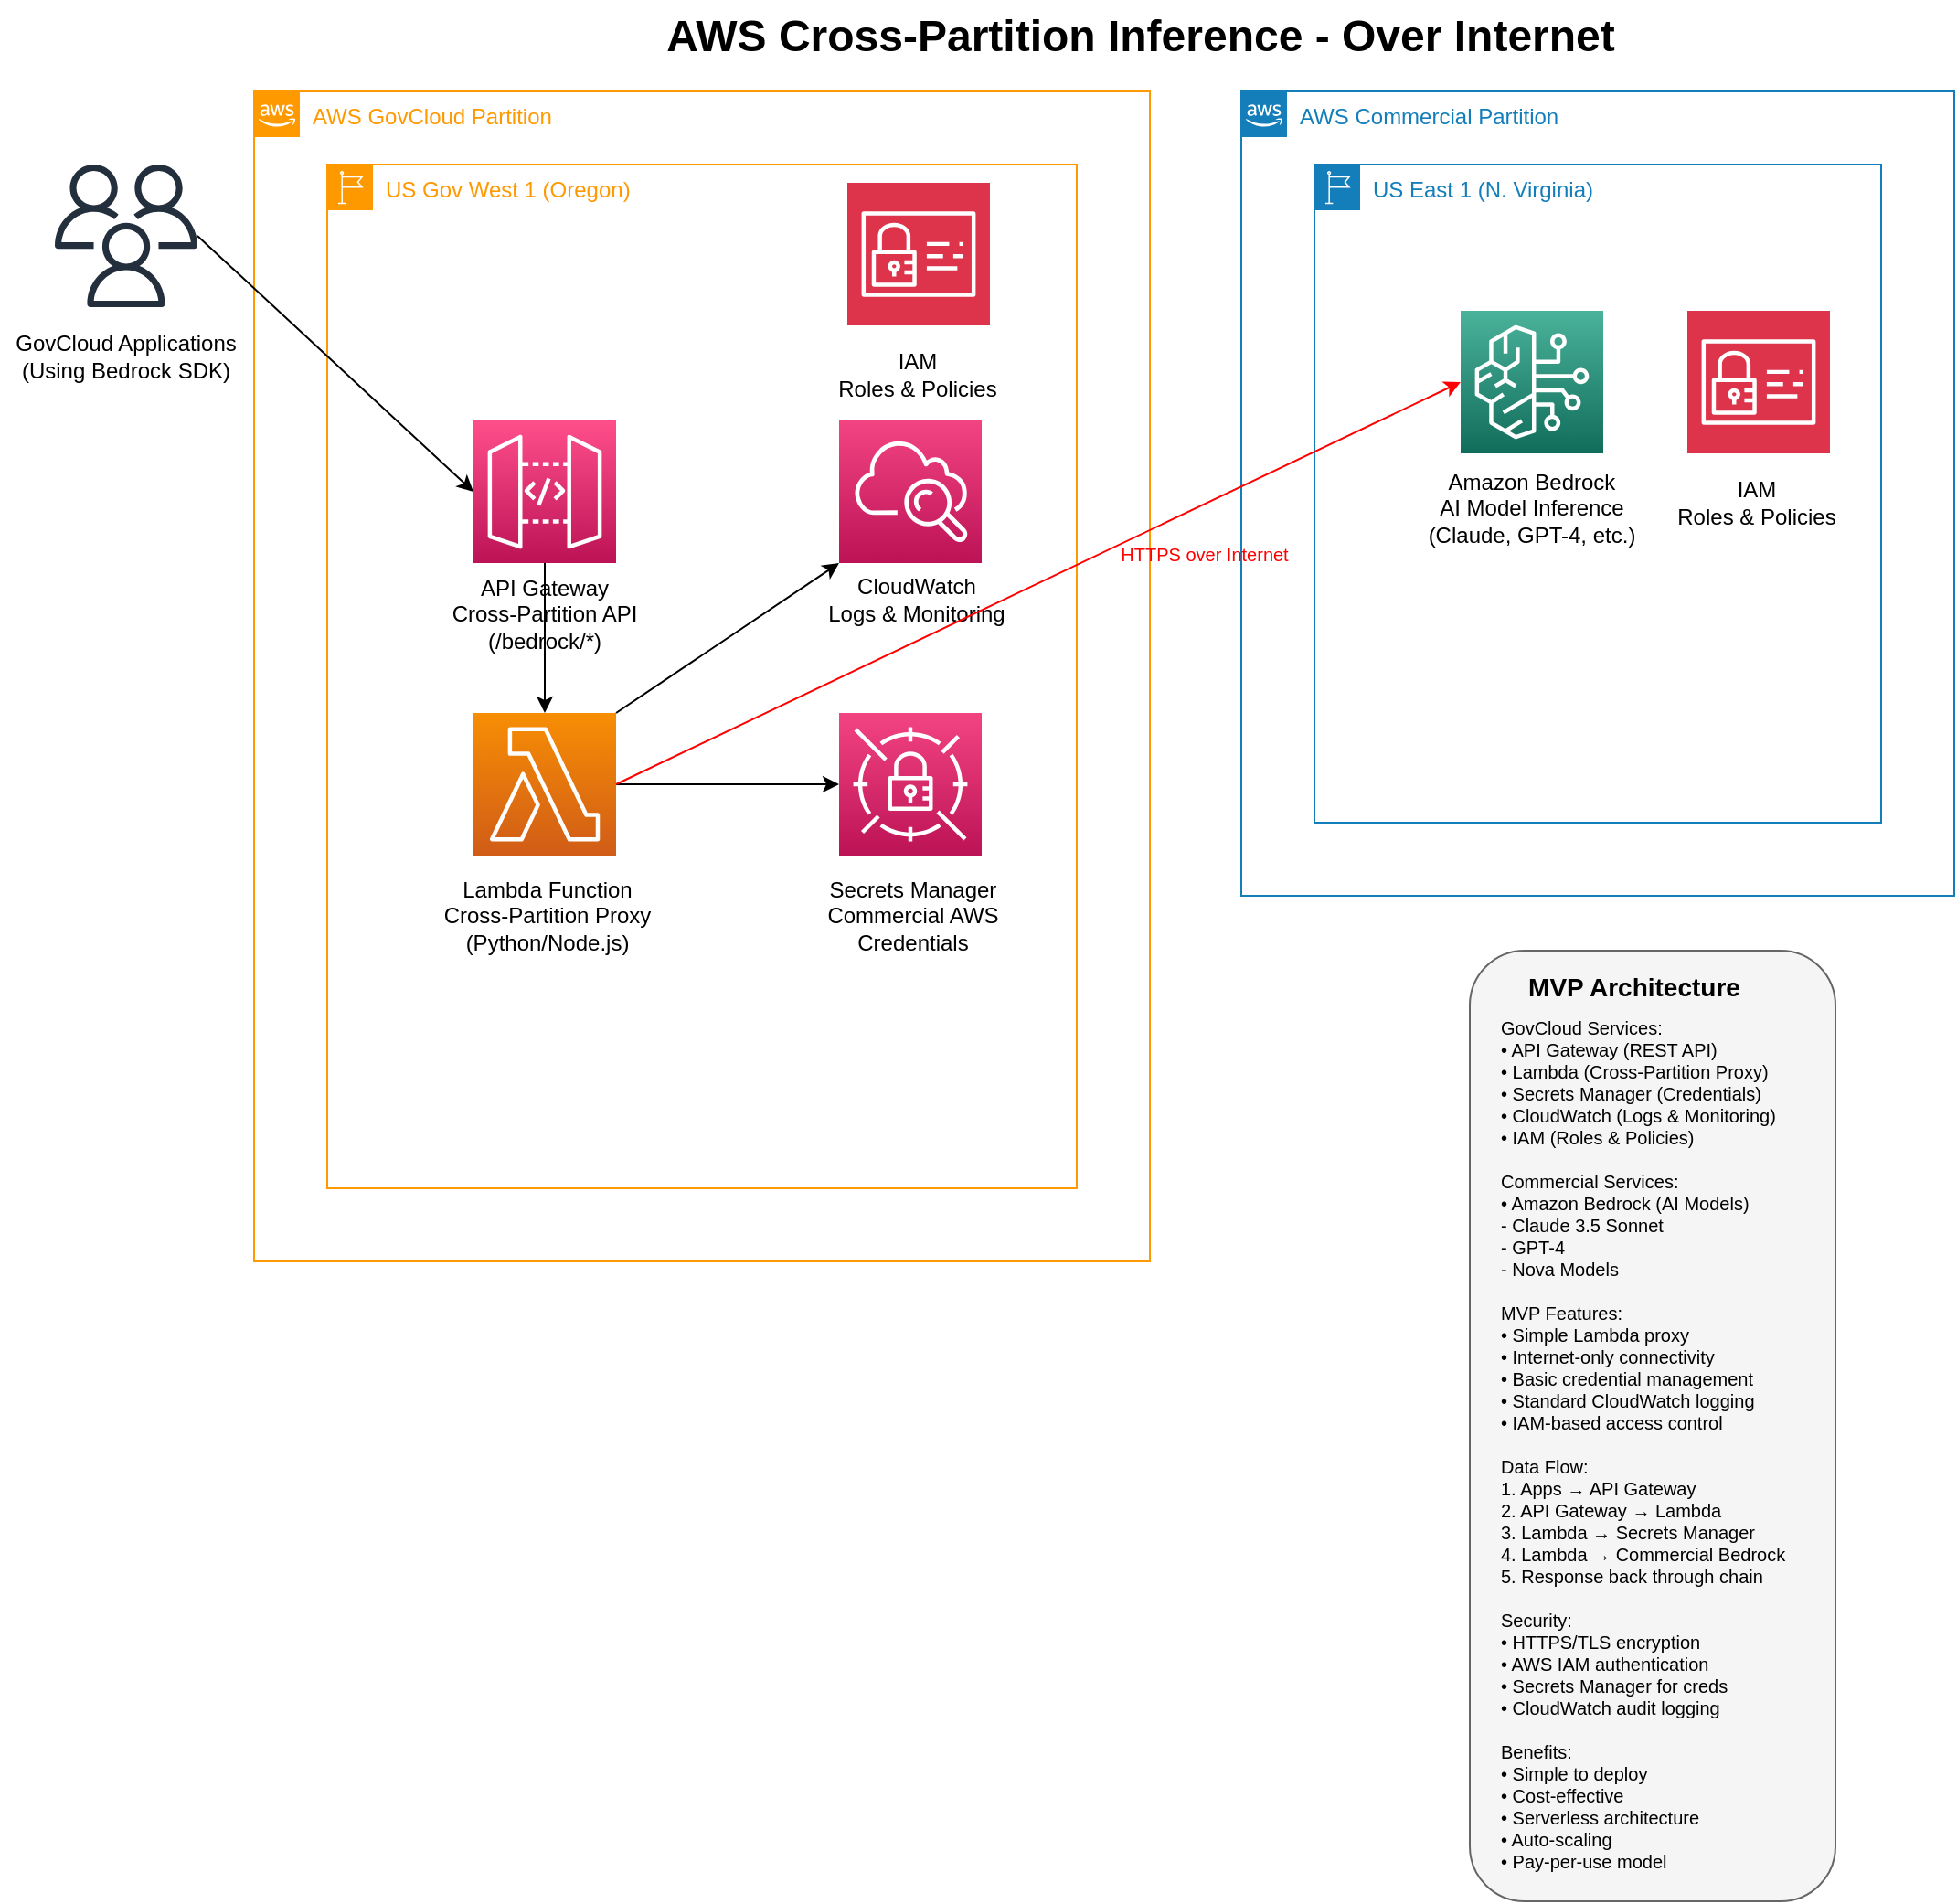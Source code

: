 <mxfile version="28.1.0">
  <diagram name="Cross-Partition Inference MVP" id="cross-partition-inference-mvp">
    <mxGraphModel dx="1154" dy="776" grid="1" gridSize="10" guides="1" tooltips="1" connect="1" arrows="1" fold="1" page="1" pageScale="1" pageWidth="1400" pageHeight="1000" math="0" shadow="0">
      <root>
        <mxCell id="0" />
        <mxCell id="1" parent="0" />
        <mxCell id="title" value="AWS Cross-Partition Inference - Over Internet" style="text;html=1;strokeColor=none;fillColor=none;align=center;verticalAlign=middle;whiteSpace=wrap;rounded=0;fontSize=24;fontStyle=1;" parent="1" vertex="1">
          <mxGeometry x="330" y="30" width="670" height="40" as="geometry" />
        </mxCell>
        <mxCell id="govcloud-cloud" value="AWS GovCloud Partition" style="points=[[0,0],[0.25,0],[0.5,0],[0.75,0],[1,0],[1,0.25],[1,0.5],[1,0.75],[1,1],[0.75,1],[0.5,1],[0.25,1],[0,1],[0,0.75],[0,0.5],[0,0.25]];outlineConnect=0;gradientColor=none;html=1;whiteSpace=wrap;fontSize=12;fontStyle=0;container=1;pointerEvents=0;collapsible=0;recursiveResize=0;shape=mxgraph.aws4.group;grIcon=mxgraph.aws4.group_aws_cloud_alt;strokeColor=#FF9900;fillColor=none;verticalAlign=top;align=left;spacingLeft=30;fontColor=#FF9900;dashed=0;" parent="1" vertex="1">
          <mxGeometry x="180" y="80" width="490" height="640" as="geometry" />
        </mxCell>
        <mxCell id="govcloud-region" value="US Gov West 1 (Oregon)" style="points=[[0,0],[0.25,0],[0.5,0],[0.75,0],[1,0],[1,0.25],[1,0.5],[1,0.75],[1,1],[0.75,1],[0.5,1],[0.25,1],[0,1],[0,0.75],[0,0.5],[0,0.25]];outlineConnect=0;gradientColor=none;html=1;whiteSpace=wrap;fontSize=12;fontStyle=0;container=1;pointerEvents=0;collapsible=0;recursiveResize=0;shape=mxgraph.aws4.group;grIcon=mxgraph.aws4.group_region;strokeColor=#FF9900;fillColor=none;verticalAlign=top;align=left;spacingLeft=30;fontColor=#FF9900;dashed=0;" parent="govcloud-cloud" vertex="1">
          <mxGeometry x="40" y="40" width="410" height="560" as="geometry" />
        </mxCell>
        <mxCell id="apigateway" value="" style="sketch=0;points=[[0,0,0],[0.25,0,0],[0.5,0,0],[0.75,0,0],[1,0,0],[0,1,0],[0.25,1,0],[0.5,1,0],[0.75,1,0],[1,1,0],[0,0.25,0],[0,0.5,0],[0,0.75,0],[1,0.25,0],[1,0.5,0],[1,0.75,0]];outlineConnect=0;fontColor=#232F3E;gradientColor=#FF4F8B;gradientDirection=north;fillColor=#BC1356;strokeColor=#ffffff;dashed=0;verticalLabelPosition=bottom;verticalAlign=top;align=center;html=1;fontSize=12;fontStyle=0;aspect=fixed;shape=mxgraph.aws4.resourceIcon;resIcon=mxgraph.aws4.api_gateway;" parent="govcloud-region" vertex="1">
          <mxGeometry x="80" y="140" width="78" height="78" as="geometry" />
        </mxCell>
        <mxCell id="apigateway-label" value="API Gateway&#xa;Cross-Partition API&#xa;(/bedrock/*)" style="text;html=1;strokeColor=none;fillColor=none;align=center;verticalAlign=middle;whiteSpace=wrap;rounded=0;" parent="govcloud-region" vertex="1">
          <mxGeometry x="53" y="223" width="132" height="45" as="geometry" />
        </mxCell>
        <mxCell id="lambda" value="" style="sketch=0;points=[[0,0,0],[0.25,0,0],[0.5,0,0],[0.75,0,0],[1,0,0],[0,1,0],[0.25,1,0],[0.5,1,0],[0.75,1,0],[1,1,0],[0,0.25,0],[0,0.5,0],[0,0.75,0],[1,0.25,0],[1,0.5,0],[1,0.75,0]];outlineConnect=0;fontColor=#232F3E;gradientColor=#F78E04;gradientDirection=north;fillColor=#D05C17;strokeColor=#ffffff;dashed=0;verticalLabelPosition=bottom;verticalAlign=top;align=center;html=1;fontSize=12;fontStyle=0;aspect=fixed;shape=mxgraph.aws4.resourceIcon;resIcon=mxgraph.aws4.lambda;" parent="govcloud-region" vertex="1">
          <mxGeometry x="80" y="300" width="78" height="78" as="geometry" />
        </mxCell>
        <mxCell id="lambda-label" value="Lambda Function&#xa;Cross-Partition Proxy&#xa;(Python/Node.js)" style="text;html=1;strokeColor=none;fillColor=none;align=center;verticalAlign=middle;whiteSpace=wrap;rounded=0;" parent="govcloud-region" vertex="1">
          <mxGeometry x="54.5" y="388" width="131" height="45" as="geometry" />
        </mxCell>
        <mxCell id="secrets" value="" style="sketch=0;points=[[0,0,0],[0.25,0,0],[0.5,0,0],[0.75,0,0],[1,0,0],[0,1,0],[0.25,1,0],[0.5,1,0],[0.75,1,0],[1,1,0],[0,0.25,0],[0,0.5,0],[0,0.75,0],[1,0.25,0],[1,0.5,0],[1,0.75,0]];outlineConnect=0;fontColor=#232F3E;gradientColor=#F34482;gradientDirection=north;fillColor=#BC1356;strokeColor=#ffffff;dashed=0;verticalLabelPosition=bottom;verticalAlign=top;align=center;html=1;fontSize=12;fontStyle=0;aspect=fixed;shape=mxgraph.aws4.resourceIcon;resIcon=mxgraph.aws4.secrets_manager;" parent="govcloud-region" vertex="1">
          <mxGeometry x="280" y="300" width="78" height="78" as="geometry" />
        </mxCell>
        <mxCell id="secrets-label" value="Secrets Manager&#xa;Commercial AWS&#xa;Credentials" style="text;html=1;strokeColor=none;fillColor=none;align=center;verticalAlign=middle;whiteSpace=wrap;rounded=0;" parent="govcloud-region" vertex="1">
          <mxGeometry x="254.5" y="388" width="131" height="45" as="geometry" />
        </mxCell>
        <mxCell id="cloudwatch" value="" style="sketch=0;points=[[0,0,0],[0.25,0,0],[0.5,0,0],[0.75,0,0],[1,0,0],[0,1,0],[0.25,1,0],[0.5,1,0],[0.75,1,0],[1,1,0],[0,0.25,0],[0,0.5,0],[0,0.75,0],[1,0.25,0],[1,0.5,0],[1,0.75,0]];outlineConnect=0;fontColor=#232F3E;gradientColor=#F34482;gradientDirection=north;fillColor=#BC1356;strokeColor=#ffffff;dashed=0;verticalLabelPosition=bottom;verticalAlign=top;align=center;html=1;fontSize=12;fontStyle=0;aspect=fixed;shape=mxgraph.aws4.resourceIcon;resIcon=mxgraph.aws4.cloudwatch;" parent="govcloud-region" vertex="1">
          <mxGeometry x="280" y="140" width="78" height="78" as="geometry" />
        </mxCell>
        <mxCell id="cloudwatch-label" value="CloudWatch&#xa;Logs &amp; Monitoring" style="text;html=1;strokeColor=none;fillColor=none;align=center;verticalAlign=middle;whiteSpace=wrap;rounded=0;" parent="govcloud-region" vertex="1">
          <mxGeometry x="263" y="223" width="119" height="30" as="geometry" />
        </mxCell>
        <mxCell id="iam" value="" style="sketch=0;points=[[0,0,0],[0.25,0,0],[0.5,0,0],[0.75,0,0],[1,0,0],[0,1,0],[0.25,1,0],[0.5,1,0],[0.75,1,0],[1,1,0],[0,0.25,0],[0,0.5,0],[0,0.75,0],[1,0.25,0],[1,0.5,0],[1,0.75,0]];outlineConnect=0;fontColor=#232F3E;fillColor=#DD344C;strokeColor=#ffffff;dashed=0;verticalLabelPosition=bottom;verticalAlign=top;align=center;html=1;fontSize=12;fontStyle=0;aspect=fixed;shape=mxgraph.aws4.resourceIcon;resIcon=mxgraph.aws4.identity_and_access_management;" parent="govcloud-region" vertex="1">
          <mxGeometry x="284.5" y="10" width="78" height="78" as="geometry" />
        </mxCell>
        <mxCell id="iam-label" value="IAM&#xa;Roles &amp; Policies" style="text;html=1;strokeColor=none;fillColor=none;align=center;verticalAlign=middle;whiteSpace=wrap;rounded=0;" parent="govcloud-region" vertex="1">
          <mxGeometry x="268.5" y="100" width="108" height="30" as="geometry" />
        </mxCell>
        <mxCell id="commercial-cloud" value="AWS Commercial Partition" style="points=[[0,0],[0.25,0],[0.5,0],[0.75,0],[1,0],[1,0.25],[1,0.5],[1,0.75],[1,1],[0.75,1],[0.5,1],[0.25,1],[0,1],[0,0.75],[0,0.5],[0,0.25]];outlineConnect=0;gradientColor=none;html=1;whiteSpace=wrap;fontSize=12;fontStyle=0;container=1;pointerEvents=0;collapsible=0;recursiveResize=0;shape=mxgraph.aws4.group;grIcon=mxgraph.aws4.group_aws_cloud_alt;strokeColor=#147EBA;fillColor=none;verticalAlign=top;align=left;spacingLeft=30;fontColor=#147EBA;dashed=0;" parent="1" vertex="1">
          <mxGeometry x="720" y="80" width="390" height="440" as="geometry" />
        </mxCell>
        <mxCell id="commercial-region" value="US East 1 (N. Virginia)" style="points=[[0,0],[0.25,0],[0.5,0],[0.75,0],[1,0],[1,0.25],[1,0.5],[1,0.75],[1,1],[0.75,1],[0.5,1],[0.25,1],[0,1],[0,0.75],[0,0.5],[0,0.25]];outlineConnect=0;gradientColor=none;html=1;whiteSpace=wrap;fontSize=12;fontStyle=0;container=1;pointerEvents=0;collapsible=0;recursiveResize=0;shape=mxgraph.aws4.group;grIcon=mxgraph.aws4.group_region;strokeColor=#147EBA;fillColor=none;verticalAlign=top;align=left;spacingLeft=30;fontColor=#147EBA;dashed=0;" parent="commercial-cloud" vertex="1">
          <mxGeometry x="40" y="40" width="310" height="360" as="geometry" />
        </mxCell>
        <mxCell id="bedrock" value="" style="sketch=0;points=[[0,0,0],[0.25,0,0],[0.5,0,0],[0.75,0,0],[1,0,0],[0,1,0],[0.25,1,0],[0.5,1,0],[0.75,1,0],[1,1,0],[0,0.25,0],[0,0.5,0],[0,0.75,0],[1,0.25,0],[1,0.5,0],[1,0.75,0]];outlineConnect=0;fontColor=#232F3E;gradientColor=#4AB29A;gradientDirection=north;fillColor=#116D5B;strokeColor=#ffffff;dashed=0;verticalLabelPosition=bottom;verticalAlign=top;align=center;html=1;fontSize=12;fontStyle=0;aspect=fixed;shape=mxgraph.aws4.resourceIcon;resIcon=mxgraph.aws4.bedrock;" parent="commercial-region" vertex="1">
          <mxGeometry x="80" y="80" width="78" height="78" as="geometry" />
        </mxCell>
        <mxCell id="bedrock-label" value="Amazon Bedrock&#xa;AI Model Inference&#xa;(Claude, GPT-4, etc.)" style="text;html=1;strokeColor=none;fillColor=none;align=center;verticalAlign=middle;whiteSpace=wrap;rounded=0;" parent="commercial-region" vertex="1">
          <mxGeometry x="50" y="165" width="138" height="45" as="geometry" />
        </mxCell>
        <mxCell id="JtiykRLtyy1AguR7z03z-1" value="" style="sketch=0;points=[[0,0,0],[0.25,0,0],[0.5,0,0],[0.75,0,0],[1,0,0],[0,1,0],[0.25,1,0],[0.5,1,0],[0.75,1,0],[1,1,0],[0,0.25,0],[0,0.5,0],[0,0.75,0],[1,0.25,0],[1,0.5,0],[1,0.75,0]];outlineConnect=0;fontColor=#232F3E;fillColor=#DD344C;strokeColor=#ffffff;dashed=0;verticalLabelPosition=bottom;verticalAlign=top;align=center;html=1;fontSize=12;fontStyle=0;aspect=fixed;shape=mxgraph.aws4.resourceIcon;resIcon=mxgraph.aws4.identity_and_access_management;" vertex="1" parent="commercial-region">
          <mxGeometry x="204" y="80" width="78" height="78" as="geometry" />
        </mxCell>
        <mxCell id="JtiykRLtyy1AguR7z03z-2" value="IAM&#xa;Roles &amp; Policies" style="text;html=1;strokeColor=none;fillColor=none;align=center;verticalAlign=middle;whiteSpace=wrap;rounded=0;" vertex="1" parent="commercial-region">
          <mxGeometry x="188" y="170" width="108" height="30" as="geometry" />
        </mxCell>
        <mxCell id="conn5-label" value="HTTPS over Internet" style="text;html=1;strokeColor=none;fillColor=none;align=center;verticalAlign=middle;whiteSpace=wrap;rounded=0;fontSize=10;fontColor=#FF0000;" parent="commercial-cloud" vertex="1">
          <mxGeometry x="-80" y="243" width="120" height="20" as="geometry" />
        </mxCell>
        <mxCell id="clients" value="" style="sketch=0;outlineConnect=0;fontColor=#232F3E;gradientColor=none;fillColor=#232F3D;strokeColor=none;dashed=0;verticalLabelPosition=bottom;verticalAlign=top;align=center;html=1;fontSize=12;fontStyle=0;aspect=fixed;pointerEvents=1;shape=mxgraph.aws4.users;" parent="1" vertex="1">
          <mxGeometry x="71" y="120" width="78" height="78" as="geometry" />
        </mxCell>
        <mxCell id="clients-label" value="GovCloud Applications&#xa;(Using Bedrock SDK)" style="text;html=1;strokeColor=none;fillColor=none;align=center;verticalAlign=middle;whiteSpace=wrap;rounded=0;" parent="1" vertex="1">
          <mxGeometry x="41" y="210" width="138" height="30" as="geometry" />
        </mxCell>
        <mxCell id="conn1" value="" style="endArrow=classic;html=1;rounded=0;exitX=1;exitY=0.5;exitDx=0;exitDy=0;entryX=0;entryY=0.5;entryDx=0;entryDy=0;exitPerimeter=0;entryPerimeter=0;" parent="1" source="clients" target="apigateway" edge="1">
          <mxGeometry width="50" height="50" relative="1" as="geometry">
            <mxPoint x="400" y="400" as="sourcePoint" />
            <mxPoint x="450" y="350" as="targetPoint" />
          </mxGeometry>
        </mxCell>
        <mxCell id="conn2" value="" style="endArrow=classic;html=1;rounded=0;exitX=0.5;exitY=1;exitDx=0;exitDy=0;entryX=0.5;entryY=0;entryDx=0;entryDy=0;exitPerimeter=0;entryPerimeter=0;" parent="1" source="apigateway" target="lambda" edge="1">
          <mxGeometry width="50" height="50" relative="1" as="geometry">
            <mxPoint x="400" y="400" as="sourcePoint" />
            <mxPoint x="450" y="350" as="targetPoint" />
          </mxGeometry>
        </mxCell>
        <mxCell id="conn3" value="" style="endArrow=classic;html=1;rounded=0;exitX=1;exitY=0.5;exitDx=0;exitDy=0;entryX=0;entryY=0.5;entryDx=0;entryDy=0;exitPerimeter=0;entryPerimeter=0;" parent="1" source="lambda" target="secrets" edge="1">
          <mxGeometry width="50" height="50" relative="1" as="geometry">
            <mxPoint x="400" y="400" as="sourcePoint" />
            <mxPoint x="450" y="350" as="targetPoint" />
          </mxGeometry>
        </mxCell>
        <mxCell id="conn4" value="" style="endArrow=classic;html=1;rounded=0;exitX=1;exitY=0;exitDx=0;exitDy=0;entryX=0;entryY=1;entryDx=0;entryDy=0;exitPerimeter=0;entryPerimeter=0;" parent="1" source="lambda" target="cloudwatch" edge="1">
          <mxGeometry width="50" height="50" relative="1" as="geometry">
            <mxPoint x="400" y="400" as="sourcePoint" />
            <mxPoint x="450" y="350" as="targetPoint" />
          </mxGeometry>
        </mxCell>
        <mxCell id="conn5" value="" style="endArrow=classic;html=1;rounded=0;strokeColor=#FF0000;exitX=1;exitY=0.5;exitDx=0;exitDy=0;entryX=0;entryY=0.5;entryDx=0;entryDy=0;exitPerimeter=0;entryPerimeter=0;" parent="1" source="lambda" target="bedrock" edge="1">
          <mxGeometry width="50" height="50" relative="1" as="geometry">
            <mxPoint x="400" y="400" as="sourcePoint" />
            <mxPoint x="450" y="350" as="targetPoint" />
          </mxGeometry>
        </mxCell>
        <mxCell id="legend-bg" value="" style="rounded=1;whiteSpace=wrap;html=1;fillColor=#f5f5f5;strokeColor=#666666;fontColor=#333333;" parent="1" vertex="1">
          <mxGeometry x="845" y="550" width="200" height="520" as="geometry" />
        </mxCell>
        <mxCell id="legend-title" value="MVP Architecture" style="text;html=1;strokeColor=none;fillColor=none;align=center;verticalAlign=middle;whiteSpace=wrap;rounded=0;fontSize=14;fontStyle=1;" parent="1" vertex="1">
          <mxGeometry x="860" y="560" width="150" height="20" as="geometry" />
        </mxCell>
        <mxCell id="legend-text" value="GovCloud Services:&#xa;• API Gateway (REST API)&#xa;• Lambda (Cross-Partition Proxy)&#xa;• Secrets Manager (Credentials)&#xa;• CloudWatch (Logs &amp; Monitoring)&#xa;• IAM (Roles &amp; Policies)&#xa;&#xa;Commercial Services:&#xa;• Amazon Bedrock (AI Models)&#xa;  - Claude 3.5 Sonnet&#xa;  - GPT-4&#xa;  - Nova Models&#xa;&#xa;MVP Features:&#xa;• Simple Lambda proxy&#xa;• Internet-only connectivity&#xa;• Basic credential management&#xa;• Standard CloudWatch logging&#xa;• IAM-based access control&#xa;&#xa;Data Flow:&#xa;1. Apps → API Gateway&#xa;2. API Gateway → Lambda&#xa;3. Lambda → Secrets Manager&#xa;4. Lambda → Commercial Bedrock&#xa;5. Response back through chain&#xa;&#xa;Security:&#xa;• HTTPS/TLS encryption&#xa;• AWS IAM authentication&#xa;• Secrets Manager for creds&#xa;• CloudWatch audit logging&#xa;&#xa;Benefits:&#xa;• Simple to deploy&#xa;• Cost-effective&#xa;• Serverless architecture&#xa;• Auto-scaling&#xa;• Pay-per-use model" style="text;html=1;strokeColor=none;fillColor=none;align=left;verticalAlign=top;whiteSpace=wrap;rounded=0;fontSize=10;" parent="1" vertex="1">
          <mxGeometry x="860" y="580" width="180" height="350" as="geometry" />
        </mxCell>
      </root>
    </mxGraphModel>
  </diagram>
</mxfile>

